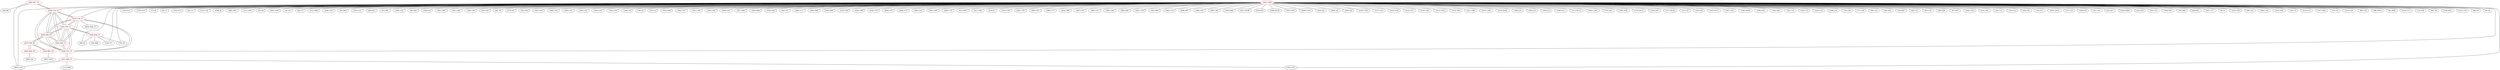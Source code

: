 graph {
	429 [label="(429) R37_T1" color=red]
	363 [label="(363) U16"]
	28 [label="(28) R9"]
	434 [label="(434) T19_T1"]
	430 [label="(430) R38_T1" color=red]
	79 [label="(79) U8"]
	84 [label="(84) R46"]
	80 [label="(80) J4"]
	104 [label="(104) U7"]
	435 [label="(435) T20_T1"]
	431 [label="(431) R39_T1" color=red]
	112 [label="(112) R49"]
	105 [label="(105) U10"]
	363 [label="(363) U16"]
	436 [label="(436) T21_T1"]
	432 [label="(432) R40_T1" color=red]
	439 [label="(439) R80_P3"]
	433 [label="(433) T18_T1"]
	436 [label="(436) T21_T1"]
	435 [label="(435) T20_T1"]
	434 [label="(434) T19_T1"]
	433 [label="(433) T18_T1" color=red]
	428 [label="(428) R36_T1"]
	439 [label="(439) R80_P3"]
	436 [label="(436) T21_T1"]
	435 [label="(435) T20_T1"]
	434 [label="(434) T19_T1"]
	432 [label="(432) R40_T1"]
	434 [label="(434) T19_T1" color=red]
	429 [label="(429) R37_T1"]
	439 [label="(439) R80_P3"]
	433 [label="(433) T18_T1"]
	436 [label="(436) T21_T1"]
	435 [label="(435) T20_T1"]
	432 [label="(432) R40_T1"]
	435 [label="(435) T20_T1" color=red]
	430 [label="(430) R38_T1"]
	439 [label="(439) R80_P3"]
	433 [label="(433) T18_T1"]
	436 [label="(436) T21_T1"]
	434 [label="(434) T19_T1"]
	432 [label="(432) R40_T1"]
	436 [label="(436) T21_T1" color=red]
	431 [label="(431) R39_T1"]
	439 [label="(439) R80_P3"]
	433 [label="(433) T18_T1"]
	435 [label="(435) T20_T1"]
	434 [label="(434) T19_T1"]
	432 [label="(432) R40_T1"]
	437 [label="(437) T80_P3" color=red]
	438 [label="(438) R81_P3"]
	440 [label="(440) R82_P3"]
	439 [label="(439) R80_P3"]
	438 [label="(438) R81_P3" color=red]
	300 [label="(300) TH10"]
	437 [label="(437) T80_P3"]
	439 [label="(439) R80_P3" color=red]
	433 [label="(433) T18_T1"]
	436 [label="(436) T21_T1"]
	435 [label="(435) T20_T1"]
	434 [label="(434) T19_T1"]
	432 [label="(432) R40_T1"]
	437 [label="(437) T80_P3"]
	440 [label="(440) R82_P3" color=red]
	289 [label="(289) J19"]
	437 [label="(437) T80_P3"]
	441 [label="(441) GND" color=red]
	120 [label="(120) IC1"]
	374 [label="(374) P14"]
	7 [label="(7) C8"]
	6 [label="(6) C7"]
	132 [label="(132) IC2"]
	363 [label="(363) U16"]
	52 [label="(52) U1"]
	110 [label="(110) C33"]
	109 [label="(109) J6"]
	366 [label="(366) SW1"]
	111 [label="(111) FB1"]
	53 [label="(53) J5"]
	365 [label="(365) U26"]
	41 [label="(41) C1"]
	40 [label="(40) C5"]
	113 [label="(113) R48"]
	364 [label="(364) U25"]
	55 [label="(55) R25"]
	107 [label="(107) C31"]
	48 [label="(48) R31"]
	47 [label="(47) R81"]
	108 [label="(108) C32"]
	46 [label="(46) R91"]
	362 [label="(362) P4"]
	361 [label="(361) C85"]
	341 [label="(341) C49"]
	348 [label="(348) C56"]
	43 [label="(43) C63"]
	44 [label="(44) C9"]
	375 [label="(375) P1"]
	56 [label="(56) C64"]
	347 [label="(347) C55"]
	346 [label="(346) C54"]
	345 [label="(345) C53"]
	344 [label="(344) C52"]
	343 [label="(343) C51"]
	342 [label="(342) C50"]
	105 [label="(105) U10"]
	106 [label="(106) U9"]
	34 [label="(34) C4"]
	35 [label="(35) U2"]
	353 [label="(353) C69"]
	352 [label="(352) C47"]
	351 [label="(351) C48"]
	350 [label="(350) C58"]
	349 [label="(349) C57"]
	357 [label="(357) R93"]
	356 [label="(356) R94"]
	355 [label="(355) C82"]
	427 [label="(427) X1"]
	396 [label="(396) U17"]
	395 [label="(395) R88"]
	394 [label="(394) R89"]
	419 [label="(419) C98"]
	420 [label="(420) C99"]
	418 [label="(418) C79"]
	405 [label="(405) C74"]
	404 [label="(404) C73"]
	403 [label="(403) C72"]
	397 [label="(397) C80"]
	406 [label="(406) C75"]
	413 [label="(413) FB7"]
	417 [label="(417) C81"]
	416 [label="(416) J7"]
	415 [label="(415) C78"]
	401 [label="(401) C70"]
	400 [label="(400) C67"]
	399 [label="(399) C77"]
	414 [label="(414) C68"]
	407 [label="(407) C76"]
	402 [label="(402) C71"]
	382 [label="(382) C90"]
	390 [label="(390) R85"]
	381 [label="(381) U19"]
	391 [label="(391) R87"]
	393 [label="(393) U14"]
	408 [label="(408) R97"]
	388 [label="(388) C61"]
	387 [label="(387) C62"]
	392 [label="(392) R86"]
	201 [label="(201) R108"]
	203 [label="(203) Q3"]
	208 [label="(208) R158"]
	207 [label="(207) C83"]
	206 [label="(206) C101"]
	205 [label="(205) Q5"]
	204 [label="(204) Q4"]
	202 [label="(202) Q2"]
	218 [label="(218) C104"]
	217 [label="(217) U23"]
	216 [label="(216) U28"]
	215 [label="(215) U27"]
	214 [label="(214) U29"]
	213 [label="(213) C103"]
	212 [label="(212) C94"]
	211 [label="(211) C89"]
	210 [label="(210) C102"]
	219 [label="(219) R165"]
	196 [label="(196) J10"]
	199 [label="(199) J14"]
	194 [label="(194) J13"]
	169 [label="(169) Q11"]
	171 [label="(171) R115"]
	200 [label="(200) C100"]
	175 [label="(175) Q12"]
	185 [label="(185) D36"]
	174 [label="(174) R112"]
	184 [label="(184) D33"]
	177 [label="(177) R116"]
	172 [label="(172) Q7"]
	161 [label="(161) Q6"]
	163 [label="(163) R111"]
	367 [label="(367) U22"]
	164 [label="(164) R106"]
	180 [label="(180) D21"]
	182 [label="(182) D22"]
	321 [label="(321) U4"]
	322 [label="(322) U3"]
	323 [label="(323) C16"]
	338 [label="(338) J18"]
	78 [label="(78) C28"]
	77 [label="(77) C29"]
	90 [label="(90) C21"]
	104 [label="(104) U7"]
	69 [label="(69) C23"]
	76 [label="(76) R47"]
	68 [label="(68) C27"]
	67 [label="(67) C25"]
	88 [label="(88) R36"]
	87 [label="(87) R37"]
	320 [label="(320) U24"]
	331 [label="(331) ZA1"]
	20 [label="(20) C13"]
	19 [label="(19) C12"]
	332 [label="(332) D4"]
	18 [label="(18) C11"]
	334 [label="(334) ZA14"]
	17 [label="(17) C10"]
	326 [label="(326) D3"]
	21 [label="(21) C14"]
	22 [label="(22) R17"]
	336 [label="(336) FB20"]
	80 [label="(80) J4"]
	24 [label="(24) R19"]
	79 [label="(79) U8"]
	25 [label="(25) C15"]
	339 [label="(339) D25"]
	93 [label="(93) R40"]
	94 [label="(94) R41"]
	327 [label="(327) C17"]
	9 [label="(9) C2"]
	318 [label="(318) C45"]
	58 [label="(58) C22"]
	328 [label="(328) C18"]
	319 [label="(319) U20"]
	10 [label="(10) C3"]
	312 [label="(312) U12"]
	317 [label="(317) R24"]
	57 [label="(57) U5"]
	315 [label="(315) C20"]
	83 [label="(83) C30"]
	98 [label="(98) FB14"]
	61 [label="(61) R38"]
	314 [label="(314) U13"]
	72 [label="(72) R39"]
	96 [label="(96) U6"]
	316 [label="(316) R23"]
	313 [label="(313) C19"]
	64 [label="(64) D7"]
	8 [label="(8) C6"]
	435 [label="(435) T20_T1"]
	434 [label="(434) T19_T1"]
	433 [label="(433) T18_T1"]
	436 [label="(436) T21_T1"]
	429 -- 363
	429 -- 28
	429 -- 434
	430 -- 79
	430 -- 84
	430 -- 80
	430 -- 104
	430 -- 435
	431 -- 112
	431 -- 105
	431 -- 363
	431 -- 436
	432 -- 439
	432 -- 433
	432 -- 436
	432 -- 435
	432 -- 434
	433 -- 428
	433 -- 439
	433 -- 436
	433 -- 435
	433 -- 434
	433 -- 432
	434 -- 429
	434 -- 439
	434 -- 433
	434 -- 436
	434 -- 435
	434 -- 432
	435 -- 430
	435 -- 439
	435 -- 433
	435 -- 436
	435 -- 434
	435 -- 432
	436 -- 431
	436 -- 439
	436 -- 433
	436 -- 435
	436 -- 434
	436 -- 432
	437 -- 438
	437 -- 440
	437 -- 439
	438 -- 300
	438 -- 437
	439 -- 433
	439 -- 436
	439 -- 435
	439 -- 434
	439 -- 432
	439 -- 437
	440 -- 289
	440 -- 437
	441 -- 120
	441 -- 374
	441 -- 7
	441 -- 6
	441 -- 132
	441 -- 363
	441 -- 52
	441 -- 110
	441 -- 109
	441 -- 366
	441 -- 111
	441 -- 53
	441 -- 365
	441 -- 41
	441 -- 40
	441 -- 113
	441 -- 364
	441 -- 55
	441 -- 107
	441 -- 48
	441 -- 47
	441 -- 108
	441 -- 46
	441 -- 362
	441 -- 361
	441 -- 341
	441 -- 348
	441 -- 43
	441 -- 44
	441 -- 375
	441 -- 56
	441 -- 347
	441 -- 346
	441 -- 345
	441 -- 344
	441 -- 343
	441 -- 342
	441 -- 105
	441 -- 106
	441 -- 34
	441 -- 35
	441 -- 353
	441 -- 352
	441 -- 351
	441 -- 350
	441 -- 349
	441 -- 357
	441 -- 356
	441 -- 355
	441 -- 427
	441 -- 396
	441 -- 395
	441 -- 394
	441 -- 419
	441 -- 420
	441 -- 418
	441 -- 405
	441 -- 404
	441 -- 403
	441 -- 397
	441 -- 406
	441 -- 413
	441 -- 417
	441 -- 416
	441 -- 415
	441 -- 401
	441 -- 400
	441 -- 399
	441 -- 414
	441 -- 407
	441 -- 402
	441 -- 382
	441 -- 390
	441 -- 381
	441 -- 391
	441 -- 393
	441 -- 408
	441 -- 388
	441 -- 387
	441 -- 392
	441 -- 201
	441 -- 203
	441 -- 208
	441 -- 207
	441 -- 206
	441 -- 205
	441 -- 204
	441 -- 202
	441 -- 218
	441 -- 217
	441 -- 216
	441 -- 215
	441 -- 214
	441 -- 213
	441 -- 212
	441 -- 211
	441 -- 210
	441 -- 219
	441 -- 196
	441 -- 199
	441 -- 194
	441 -- 169
	441 -- 171
	441 -- 200
	441 -- 175
	441 -- 185
	441 -- 174
	441 -- 184
	441 -- 177
	441 -- 172
	441 -- 161
	441 -- 163
	441 -- 367
	441 -- 164
	441 -- 180
	441 -- 182
	441 -- 321
	441 -- 322
	441 -- 323
	441 -- 338
	441 -- 78
	441 -- 77
	441 -- 90
	441 -- 104
	441 -- 69
	441 -- 76
	441 -- 68
	441 -- 67
	441 -- 88
	441 -- 87
	441 -- 320
	441 -- 331
	441 -- 20
	441 -- 19
	441 -- 332
	441 -- 18
	441 -- 334
	441 -- 17
	441 -- 326
	441 -- 21
	441 -- 22
	441 -- 336
	441 -- 80
	441 -- 24
	441 -- 79
	441 -- 25
	441 -- 339
	441 -- 93
	441 -- 94
	441 -- 327
	441 -- 9
	441 -- 318
	441 -- 58
	441 -- 328
	441 -- 319
	441 -- 10
	441 -- 312
	441 -- 317
	441 -- 57
	441 -- 315
	441 -- 83
	441 -- 98
	441 -- 61
	441 -- 314
	441 -- 72
	441 -- 96
	441 -- 316
	441 -- 313
	441 -- 64
	441 -- 8
	441 -- 435
	441 -- 434
	441 -- 433
	441 -- 436
}